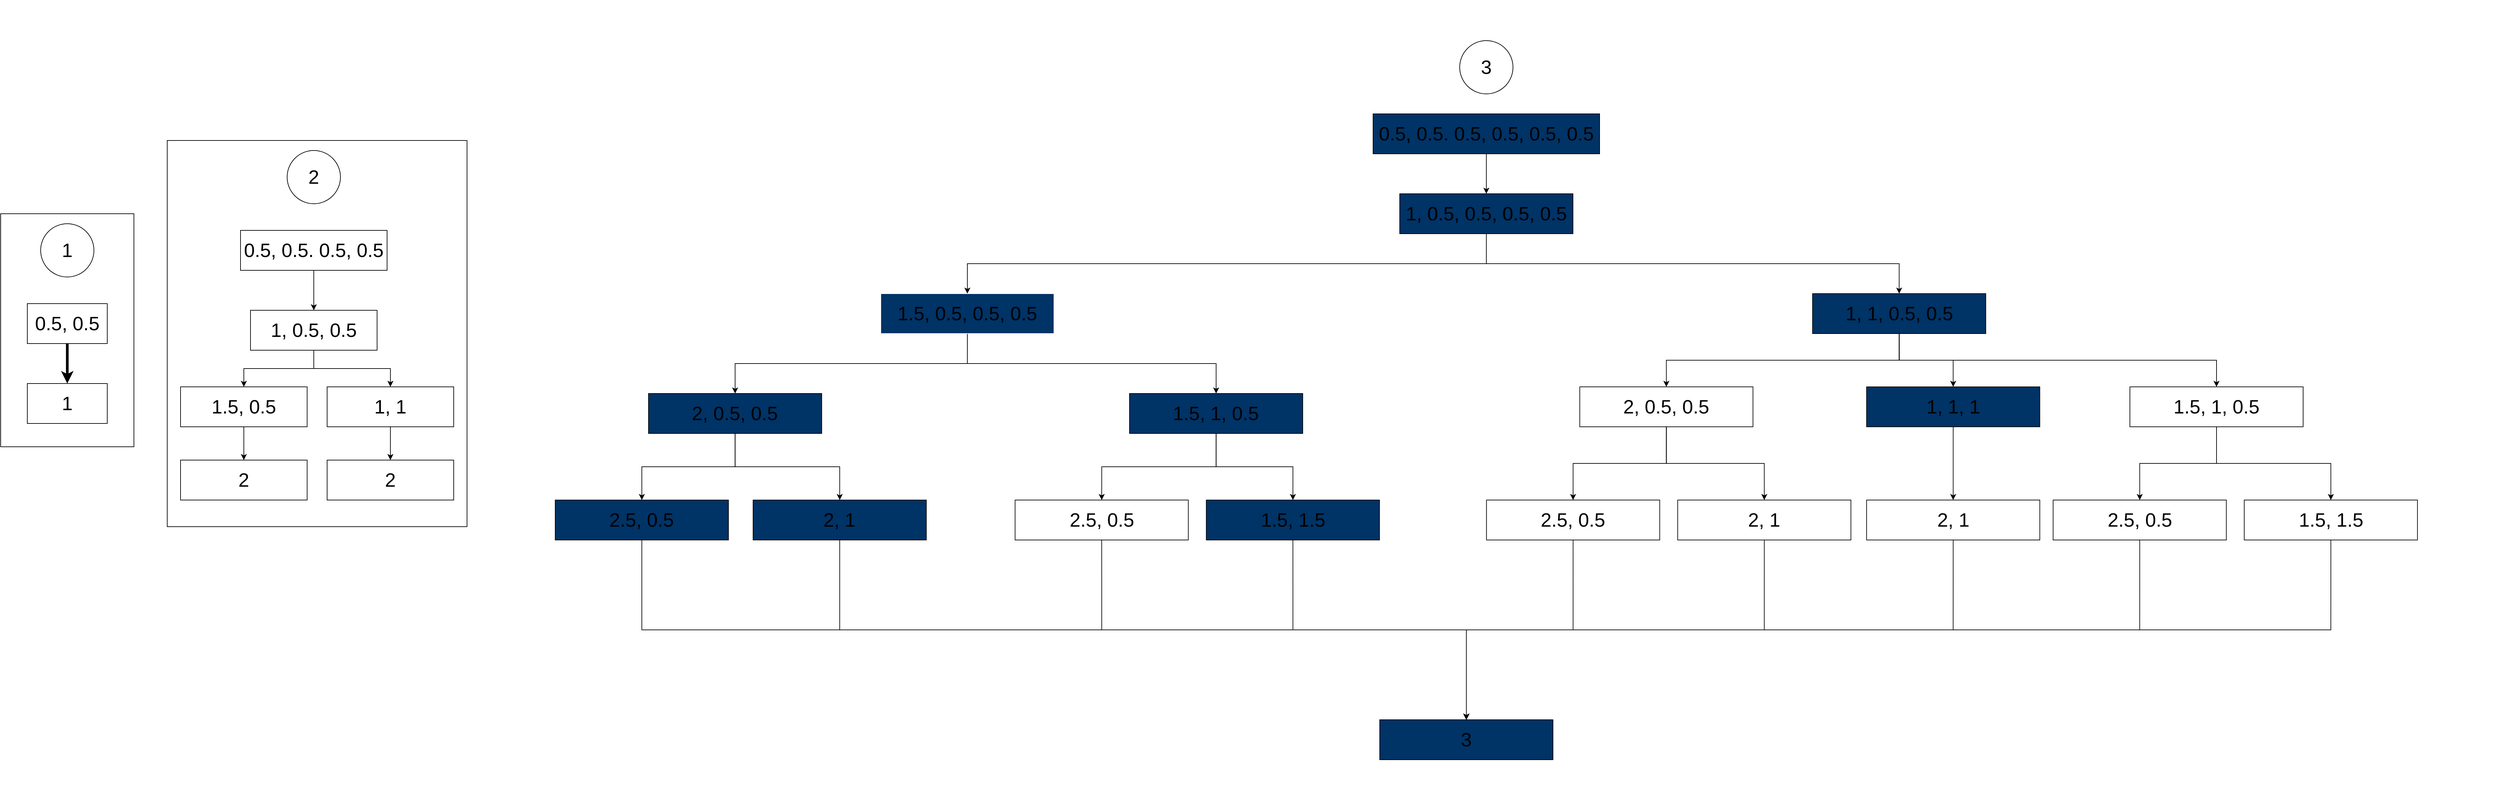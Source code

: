 <mxfile version="21.3.8" type="device">
  <diagram name="Page-1" id="WVoHbfUd0slccV3la46A">
    <mxGraphModel dx="5687" dy="3159" grid="1" gridSize="10" guides="1" tooltips="1" connect="1" arrows="1" fold="1" page="1" pageScale="1" pageWidth="827" pageHeight="1169" math="0" shadow="0">
      <root>
        <mxCell id="0" />
        <mxCell id="1" parent="0" />
        <mxCell id="xWP7a185znjLMcKoGspA-94" value="" style="rounded=0;whiteSpace=wrap;html=1;strokeColor=#ffffff;" vertex="1" parent="1">
          <mxGeometry x="-430" y="-290" width="3010" height="1190" as="geometry" />
        </mxCell>
        <mxCell id="xWP7a185znjLMcKoGspA-70" style="edgeStyle=orthogonalEdgeStyle;rounded=0;orthogonalLoop=1;jettySize=auto;html=1;exitX=0.5;exitY=1;exitDx=0;exitDy=0;entryX=0.5;entryY=0;entryDx=0;entryDy=0;" edge="1" parent="1" source="xWP7a185znjLMcKoGspA-22" target="xWP7a185znjLMcKoGspA-24">
          <mxGeometry relative="1" as="geometry" />
        </mxCell>
        <mxCell id="xWP7a185znjLMcKoGspA-22" value="&lt;font style=&quot;font-size: 29px;&quot;&gt;0.5, 0.5. 0.5, 0.5, 0.5, 0.5&lt;/font&gt;" style="rounded=0;whiteSpace=wrap;html=1;fillColor=#003366;" vertex="1" parent="1">
          <mxGeometry x="890" y="-120" width="340" height="60" as="geometry" />
        </mxCell>
        <mxCell id="xWP7a185znjLMcKoGspA-23" value="&lt;font style=&quot;font-size: 29px;&quot;&gt;3&lt;/font&gt;" style="ellipse;whiteSpace=wrap;html=1;aspect=fixed;" vertex="1" parent="1">
          <mxGeometry x="1020" y="-230" width="80" height="80" as="geometry" />
        </mxCell>
        <mxCell id="xWP7a185znjLMcKoGspA-64" style="edgeStyle=orthogonalEdgeStyle;rounded=0;orthogonalLoop=1;jettySize=auto;html=1;exitX=0.5;exitY=1;exitDx=0;exitDy=0;entryX=0.5;entryY=0;entryDx=0;entryDy=0;" edge="1" parent="1" source="xWP7a185znjLMcKoGspA-24" target="xWP7a185znjLMcKoGspA-38">
          <mxGeometry relative="1" as="geometry" />
        </mxCell>
        <mxCell id="xWP7a185znjLMcKoGspA-93" style="edgeStyle=orthogonalEdgeStyle;rounded=0;orthogonalLoop=1;jettySize=auto;html=1;exitX=0.5;exitY=1;exitDx=0;exitDy=0;entryX=0.5;entryY=0;entryDx=0;entryDy=0;" edge="1" parent="1" source="xWP7a185znjLMcKoGspA-24" target="xWP7a185znjLMcKoGspA-28">
          <mxGeometry relative="1" as="geometry" />
        </mxCell>
        <mxCell id="xWP7a185znjLMcKoGspA-24" value="&lt;font style=&quot;font-size: 29px;&quot;&gt;1, 0.5, 0.5, 0.5, 0.5&lt;/font&gt;" style="rounded=0;whiteSpace=wrap;html=1;fillColor=#003366;" vertex="1" parent="1">
          <mxGeometry x="930" width="260" height="60" as="geometry" />
        </mxCell>
        <mxCell id="xWP7a185znjLMcKoGspA-26" value="" style="group" vertex="1" connectable="0" parent="1">
          <mxGeometry x="-1170" y="30" width="200" height="350" as="geometry" />
        </mxCell>
        <mxCell id="xWP7a185znjLMcKoGspA-25" value="" style="rounded=0;whiteSpace=wrap;html=1;" vertex="1" parent="xWP7a185znjLMcKoGspA-26">
          <mxGeometry width="200" height="350" as="geometry" />
        </mxCell>
        <mxCell id="xWP7a185znjLMcKoGspA-1" value="&lt;font style=&quot;font-size: 29px;&quot;&gt;0.5, 0.5&lt;/font&gt;" style="rounded=0;whiteSpace=wrap;html=1;" vertex="1" parent="xWP7a185znjLMcKoGspA-26">
          <mxGeometry x="40" y="135" width="120" height="60" as="geometry" />
        </mxCell>
        <mxCell id="xWP7a185znjLMcKoGspA-3" value="&lt;font style=&quot;font-size: 29px;&quot;&gt;1&lt;/font&gt;" style="ellipse;whiteSpace=wrap;html=1;aspect=fixed;" vertex="1" parent="xWP7a185znjLMcKoGspA-26">
          <mxGeometry x="60" y="15" width="80" height="80" as="geometry" />
        </mxCell>
        <mxCell id="xWP7a185znjLMcKoGspA-4" value="&lt;font style=&quot;font-size: 29px;&quot;&gt;1&lt;/font&gt;" style="rounded=0;whiteSpace=wrap;html=1;" vertex="1" parent="xWP7a185znjLMcKoGspA-26">
          <mxGeometry x="40" y="255" width="120" height="60" as="geometry" />
        </mxCell>
        <mxCell id="xWP7a185znjLMcKoGspA-5" style="edgeStyle=orthogonalEdgeStyle;rounded=0;orthogonalLoop=1;jettySize=auto;html=1;entryX=0.5;entryY=0;entryDx=0;entryDy=0;strokeWidth=4;" edge="1" parent="xWP7a185znjLMcKoGspA-26" source="xWP7a185znjLMcKoGspA-1" target="xWP7a185znjLMcKoGspA-4">
          <mxGeometry relative="1" as="geometry" />
        </mxCell>
        <mxCell id="xWP7a185znjLMcKoGspA-27" value="" style="group" vertex="1" connectable="0" parent="1">
          <mxGeometry x="-920" y="-80" width="450" height="580" as="geometry" />
        </mxCell>
        <mxCell id="xWP7a185znjLMcKoGspA-20" value="" style="rounded=0;whiteSpace=wrap;html=1;" vertex="1" parent="xWP7a185znjLMcKoGspA-27">
          <mxGeometry width="450" height="580" as="geometry" />
        </mxCell>
        <mxCell id="xWP7a185znjLMcKoGspA-8" value="&lt;font style=&quot;font-size: 29px;&quot;&gt;0.5, 0.5. 0.5, 0.5&lt;/font&gt;" style="rounded=0;whiteSpace=wrap;html=1;" vertex="1" parent="xWP7a185znjLMcKoGspA-27">
          <mxGeometry x="110" y="135" width="220" height="60" as="geometry" />
        </mxCell>
        <mxCell id="xWP7a185znjLMcKoGspA-9" value="&lt;font style=&quot;font-size: 29px;&quot;&gt;2&lt;/font&gt;" style="ellipse;whiteSpace=wrap;html=1;aspect=fixed;" vertex="1" parent="xWP7a185znjLMcKoGspA-27">
          <mxGeometry x="180" y="15" width="80" height="80" as="geometry" />
        </mxCell>
        <mxCell id="xWP7a185znjLMcKoGspA-10" value="&lt;font style=&quot;font-size: 29px;&quot;&gt;1, 0.5, 0.5&lt;/font&gt;" style="rounded=0;whiteSpace=wrap;html=1;" vertex="1" parent="xWP7a185znjLMcKoGspA-27">
          <mxGeometry x="125" y="255" width="190" height="60" as="geometry" />
        </mxCell>
        <mxCell id="xWP7a185znjLMcKoGspA-7" style="edgeStyle=orthogonalEdgeStyle;rounded=0;orthogonalLoop=1;jettySize=auto;html=1;entryX=0.5;entryY=0;entryDx=0;entryDy=0;strokeWidth=1;" edge="1" source="xWP7a185znjLMcKoGspA-8" target="xWP7a185znjLMcKoGspA-10" parent="xWP7a185znjLMcKoGspA-27">
          <mxGeometry relative="1" as="geometry" />
        </mxCell>
        <mxCell id="xWP7a185znjLMcKoGspA-12" value="&lt;font style=&quot;font-size: 29px;&quot;&gt;1, 1&lt;/font&gt;" style="rounded=0;whiteSpace=wrap;html=1;" vertex="1" parent="xWP7a185znjLMcKoGspA-27">
          <mxGeometry x="240" y="370" width="190" height="60" as="geometry" />
        </mxCell>
        <mxCell id="xWP7a185znjLMcKoGspA-15" style="edgeStyle=orthogonalEdgeStyle;rounded=0;orthogonalLoop=1;jettySize=auto;html=1;entryX=0.5;entryY=0;entryDx=0;entryDy=0;" edge="1" parent="xWP7a185znjLMcKoGspA-27" source="xWP7a185znjLMcKoGspA-10" target="xWP7a185znjLMcKoGspA-12">
          <mxGeometry relative="1" as="geometry" />
        </mxCell>
        <mxCell id="xWP7a185znjLMcKoGspA-96" style="edgeStyle=orthogonalEdgeStyle;rounded=0;orthogonalLoop=1;jettySize=auto;html=1;exitX=0.5;exitY=1;exitDx=0;exitDy=0;entryX=0.5;entryY=0;entryDx=0;entryDy=0;" edge="1" parent="xWP7a185znjLMcKoGspA-27" source="xWP7a185znjLMcKoGspA-13" target="xWP7a185znjLMcKoGspA-95">
          <mxGeometry relative="1" as="geometry" />
        </mxCell>
        <mxCell id="xWP7a185znjLMcKoGspA-13" value="&lt;font style=&quot;font-size: 29px;&quot;&gt;1.5, 0.5&lt;/font&gt;" style="rounded=0;whiteSpace=wrap;html=1;" vertex="1" parent="xWP7a185znjLMcKoGspA-27">
          <mxGeometry x="20" y="370" width="190" height="60" as="geometry" />
        </mxCell>
        <mxCell id="xWP7a185znjLMcKoGspA-14" style="edgeStyle=orthogonalEdgeStyle;rounded=0;orthogonalLoop=1;jettySize=auto;html=1;entryX=0.5;entryY=0;entryDx=0;entryDy=0;" edge="1" parent="xWP7a185znjLMcKoGspA-27" source="xWP7a185znjLMcKoGspA-10" target="xWP7a185znjLMcKoGspA-13">
          <mxGeometry relative="1" as="geometry" />
        </mxCell>
        <mxCell id="xWP7a185znjLMcKoGspA-16" value="&lt;span style=&quot;font-size: 29px;&quot;&gt;2&lt;/span&gt;" style="rounded=0;whiteSpace=wrap;html=1;" vertex="1" parent="xWP7a185znjLMcKoGspA-27">
          <mxGeometry x="240" y="480" width="190" height="60" as="geometry" />
        </mxCell>
        <mxCell id="xWP7a185znjLMcKoGspA-18" style="edgeStyle=orthogonalEdgeStyle;rounded=0;orthogonalLoop=1;jettySize=auto;html=1;entryX=0.5;entryY=0;entryDx=0;entryDy=0;" edge="1" parent="xWP7a185znjLMcKoGspA-27" source="xWP7a185znjLMcKoGspA-12" target="xWP7a185znjLMcKoGspA-16">
          <mxGeometry relative="1" as="geometry" />
        </mxCell>
        <mxCell id="xWP7a185znjLMcKoGspA-95" value="&lt;span style=&quot;font-size: 29px;&quot;&gt;2&lt;/span&gt;" style="rounded=0;whiteSpace=wrap;html=1;" vertex="1" parent="xWP7a185znjLMcKoGspA-27">
          <mxGeometry x="20" y="480" width="190" height="60" as="geometry" />
        </mxCell>
        <mxCell id="xWP7a185znjLMcKoGspA-105" style="edgeStyle=orthogonalEdgeStyle;rounded=0;orthogonalLoop=1;jettySize=auto;html=1;exitX=0.5;exitY=1;exitDx=0;exitDy=0;entryX=0.5;entryY=0;entryDx=0;entryDy=0;" edge="1" parent="1" source="xWP7a185znjLMcKoGspA-28" target="xWP7a185znjLMcKoGspA-33">
          <mxGeometry relative="1" as="geometry" />
        </mxCell>
        <mxCell id="xWP7a185znjLMcKoGspA-106" style="edgeStyle=orthogonalEdgeStyle;rounded=0;orthogonalLoop=1;jettySize=auto;html=1;exitX=0.5;exitY=1;exitDx=0;exitDy=0;entryX=0.5;entryY=0;entryDx=0;entryDy=0;" edge="1" parent="1" source="xWP7a185znjLMcKoGspA-28" target="xWP7a185znjLMcKoGspA-34">
          <mxGeometry relative="1" as="geometry" />
        </mxCell>
        <mxCell id="xWP7a185znjLMcKoGspA-28" value="&lt;font style=&quot;font-size: 29px;&quot;&gt;1.5, 0.5, 0.5, 0.5&lt;/font&gt;" style="rounded=0;whiteSpace=wrap;html=1;strokeColor=#ffffff;fillColor=#003366;" vertex="1" parent="1">
          <mxGeometry x="151.02" y="150" width="260" height="60" as="geometry" />
        </mxCell>
        <mxCell id="xWP7a185znjLMcKoGspA-73" style="edgeStyle=orthogonalEdgeStyle;rounded=0;orthogonalLoop=1;jettySize=auto;html=1;exitX=0.5;exitY=1;exitDx=0;exitDy=0;entryX=0.5;entryY=0;entryDx=0;entryDy=0;" edge="1" parent="1" source="xWP7a185znjLMcKoGspA-30" target="xWP7a185znjLMcKoGspA-52">
          <mxGeometry relative="1" as="geometry" />
        </mxCell>
        <mxCell id="xWP7a185znjLMcKoGspA-75" style="edgeStyle=orthogonalEdgeStyle;rounded=0;orthogonalLoop=1;jettySize=auto;html=1;exitX=0.5;exitY=1;exitDx=0;exitDy=0;entryX=0.5;entryY=0;entryDx=0;entryDy=0;" edge="1" parent="1" source="xWP7a185znjLMcKoGspA-30" target="xWP7a185znjLMcKoGspA-53">
          <mxGeometry relative="1" as="geometry" />
        </mxCell>
        <mxCell id="xWP7a185znjLMcKoGspA-30" value="&lt;font style=&quot;font-size: 29px;&quot;&gt;2, 0.5, 0.5&lt;/font&gt;" style="rounded=0;whiteSpace=wrap;html=1;" vertex="1" parent="1">
          <mxGeometry x="1200.22" y="290" width="260" height="60" as="geometry" />
        </mxCell>
        <mxCell id="xWP7a185znjLMcKoGspA-66" style="edgeStyle=orthogonalEdgeStyle;rounded=0;orthogonalLoop=1;jettySize=auto;html=1;exitX=0.5;exitY=1;exitDx=0;exitDy=0;entryX=0.5;entryY=0;entryDx=0;entryDy=0;" edge="1" parent="1" source="xWP7a185znjLMcKoGspA-33" target="xWP7a185znjLMcKoGspA-45">
          <mxGeometry relative="1" as="geometry" />
        </mxCell>
        <mxCell id="xWP7a185znjLMcKoGspA-92" style="edgeStyle=orthogonalEdgeStyle;rounded=0;orthogonalLoop=1;jettySize=auto;html=1;exitX=0.5;exitY=1;exitDx=0;exitDy=0;entryX=0.5;entryY=0;entryDx=0;entryDy=0;" edge="1" parent="1" source="xWP7a185znjLMcKoGspA-33" target="xWP7a185znjLMcKoGspA-90">
          <mxGeometry relative="1" as="geometry" />
        </mxCell>
        <mxCell id="xWP7a185znjLMcKoGspA-33" value="&lt;font style=&quot;font-size: 29px;&quot;&gt;2, 0.5, 0.5&lt;/font&gt;" style="rounded=0;whiteSpace=wrap;html=1;fillColor=#003366;" vertex="1" parent="1">
          <mxGeometry x="-197.6" y="300" width="260" height="60" as="geometry" />
        </mxCell>
        <mxCell id="xWP7a185znjLMcKoGspA-71" style="edgeStyle=orthogonalEdgeStyle;rounded=0;orthogonalLoop=1;jettySize=auto;html=1;exitX=0.5;exitY=1;exitDx=0;exitDy=0;entryX=0.5;entryY=0;entryDx=0;entryDy=0;" edge="1" parent="1" source="xWP7a185znjLMcKoGspA-34" target="xWP7a185znjLMcKoGspA-46">
          <mxGeometry relative="1" as="geometry" />
        </mxCell>
        <mxCell id="xWP7a185znjLMcKoGspA-72" style="edgeStyle=orthogonalEdgeStyle;rounded=0;orthogonalLoop=1;jettySize=auto;html=1;exitX=0.5;exitY=1;exitDx=0;exitDy=0;entryX=0.5;entryY=0;entryDx=0;entryDy=0;" edge="1" parent="1" source="xWP7a185znjLMcKoGspA-34" target="xWP7a185znjLMcKoGspA-47">
          <mxGeometry relative="1" as="geometry" />
        </mxCell>
        <mxCell id="xWP7a185znjLMcKoGspA-34" value="&lt;font style=&quot;font-size: 29px;&quot;&gt;1.5, 1, 0.5&lt;/font&gt;" style="rounded=0;whiteSpace=wrap;html=1;fillColor=#003366;" vertex="1" parent="1">
          <mxGeometry x="524.4" y="300" width="260" height="60" as="geometry" />
        </mxCell>
        <mxCell id="xWP7a185znjLMcKoGspA-62" style="edgeStyle=orthogonalEdgeStyle;rounded=0;orthogonalLoop=1;jettySize=auto;html=1;exitX=0.5;exitY=1;exitDx=0;exitDy=0;entryX=0.5;entryY=0;entryDx=0;entryDy=0;" edge="1" parent="1" source="xWP7a185znjLMcKoGspA-38" target="xWP7a185znjLMcKoGspA-30">
          <mxGeometry relative="1" as="geometry" />
        </mxCell>
        <mxCell id="xWP7a185znjLMcKoGspA-63" style="edgeStyle=orthogonalEdgeStyle;rounded=0;orthogonalLoop=1;jettySize=auto;html=1;exitX=0.5;exitY=1;exitDx=0;exitDy=0;entryX=0.5;entryY=0;entryDx=0;entryDy=0;" edge="1" parent="1" source="xWP7a185znjLMcKoGspA-38" target="xWP7a185znjLMcKoGspA-39">
          <mxGeometry relative="1" as="geometry" />
        </mxCell>
        <mxCell id="xWP7a185znjLMcKoGspA-103" style="edgeStyle=orthogonalEdgeStyle;rounded=0;orthogonalLoop=1;jettySize=auto;html=1;exitX=0.5;exitY=1;exitDx=0;exitDy=0;entryX=0.5;entryY=0;entryDx=0;entryDy=0;" edge="1" parent="1" source="xWP7a185znjLMcKoGspA-38" target="xWP7a185znjLMcKoGspA-99">
          <mxGeometry relative="1" as="geometry" />
        </mxCell>
        <mxCell id="xWP7a185znjLMcKoGspA-38" value="&lt;font style=&quot;font-size: 29px;&quot;&gt;1, 1, 0.5, 0.5&lt;/font&gt;" style="rounded=0;whiteSpace=wrap;html=1;fillColor=#003366;" vertex="1" parent="1">
          <mxGeometry x="1549.65" y="150" width="260" height="60" as="geometry" />
        </mxCell>
        <mxCell id="xWP7a185znjLMcKoGspA-60" style="edgeStyle=orthogonalEdgeStyle;rounded=0;orthogonalLoop=1;jettySize=auto;html=1;exitX=0.5;exitY=1;exitDx=0;exitDy=0;entryX=0.5;entryY=0;entryDx=0;entryDy=0;" edge="1" parent="1" source="xWP7a185znjLMcKoGspA-39" target="xWP7a185znjLMcKoGspA-55">
          <mxGeometry relative="1" as="geometry" />
        </mxCell>
        <mxCell id="xWP7a185znjLMcKoGspA-61" style="edgeStyle=orthogonalEdgeStyle;rounded=0;orthogonalLoop=1;jettySize=auto;html=1;exitX=0.5;exitY=1;exitDx=0;exitDy=0;entryX=0.5;entryY=0;entryDx=0;entryDy=0;" edge="1" parent="1" source="xWP7a185znjLMcKoGspA-39" target="xWP7a185znjLMcKoGspA-56">
          <mxGeometry relative="1" as="geometry" />
        </mxCell>
        <mxCell id="xWP7a185znjLMcKoGspA-39" value="&lt;font style=&quot;font-size: 29px;&quot;&gt;1.5, 1, 0.5&lt;/font&gt;" style="rounded=0;whiteSpace=wrap;html=1;" vertex="1" parent="1">
          <mxGeometry x="2025.99" y="290" width="260" height="60" as="geometry" />
        </mxCell>
        <mxCell id="xWP7a185znjLMcKoGspA-79" style="edgeStyle=orthogonalEdgeStyle;rounded=0;orthogonalLoop=1;jettySize=auto;html=1;exitX=0.5;exitY=1;exitDx=0;exitDy=0;entryX=0.5;entryY=0;entryDx=0;entryDy=0;" edge="1" parent="1" source="xWP7a185znjLMcKoGspA-45" target="xWP7a185znjLMcKoGspA-76">
          <mxGeometry relative="1" as="geometry" />
        </mxCell>
        <mxCell id="xWP7a185znjLMcKoGspA-45" value="&lt;font style=&quot;font-size: 29px;&quot;&gt;2, 1&lt;/font&gt;" style="rounded=0;whiteSpace=wrap;html=1;fillColor=#003366;" vertex="1" parent="1">
          <mxGeometry x="-40.6" y="460" width="260" height="60" as="geometry" />
        </mxCell>
        <mxCell id="xWP7a185znjLMcKoGspA-80" style="edgeStyle=orthogonalEdgeStyle;rounded=0;orthogonalLoop=1;jettySize=auto;html=1;exitX=0.5;exitY=1;exitDx=0;exitDy=0;entryX=0.5;entryY=0;entryDx=0;entryDy=0;" edge="1" parent="1" source="xWP7a185znjLMcKoGspA-46" target="xWP7a185znjLMcKoGspA-76">
          <mxGeometry relative="1" as="geometry" />
        </mxCell>
        <mxCell id="xWP7a185znjLMcKoGspA-46" value="&lt;font style=&quot;font-size: 29px;&quot;&gt;2.5, 0.5&lt;/font&gt;" style="rounded=0;whiteSpace=wrap;html=1;" vertex="1" parent="1">
          <mxGeometry x="352.65" y="460" width="260" height="60" as="geometry" />
        </mxCell>
        <mxCell id="xWP7a185znjLMcKoGspA-81" style="edgeStyle=orthogonalEdgeStyle;rounded=0;orthogonalLoop=1;jettySize=auto;html=1;exitX=0.5;exitY=1;exitDx=0;exitDy=0;entryX=0.5;entryY=0;entryDx=0;entryDy=0;" edge="1" parent="1" source="xWP7a185znjLMcKoGspA-47" target="xWP7a185znjLMcKoGspA-76">
          <mxGeometry relative="1" as="geometry" />
        </mxCell>
        <mxCell id="xWP7a185znjLMcKoGspA-47" value="&lt;font style=&quot;font-size: 29px;&quot;&gt;1.5, 1.5&lt;/font&gt;" style="rounded=0;whiteSpace=wrap;html=1;fillColor=#003366;" vertex="1" parent="1">
          <mxGeometry x="639.65" y="460" width="260" height="60" as="geometry" />
        </mxCell>
        <mxCell id="xWP7a185znjLMcKoGspA-82" style="edgeStyle=orthogonalEdgeStyle;rounded=0;orthogonalLoop=1;jettySize=auto;html=1;exitX=0.5;exitY=1;exitDx=0;exitDy=0;entryX=0.5;entryY=0;entryDx=0;entryDy=0;" edge="1" parent="1" source="xWP7a185znjLMcKoGspA-52" target="xWP7a185znjLMcKoGspA-76">
          <mxGeometry relative="1" as="geometry" />
        </mxCell>
        <mxCell id="xWP7a185znjLMcKoGspA-52" value="&lt;font style=&quot;font-size: 29px;&quot;&gt;2.5, 0.5&lt;/font&gt;" style="rounded=0;whiteSpace=wrap;html=1;" vertex="1" parent="1">
          <mxGeometry x="1060.22" y="460" width="260" height="60" as="geometry" />
        </mxCell>
        <mxCell id="xWP7a185znjLMcKoGspA-83" style="edgeStyle=orthogonalEdgeStyle;rounded=0;orthogonalLoop=1;jettySize=auto;html=1;exitX=0.5;exitY=1;exitDx=0;exitDy=0;entryX=0.5;entryY=0;entryDx=0;entryDy=0;" edge="1" parent="1" source="xWP7a185znjLMcKoGspA-53" target="xWP7a185znjLMcKoGspA-76">
          <mxGeometry relative="1" as="geometry" />
        </mxCell>
        <mxCell id="xWP7a185znjLMcKoGspA-53" value="&lt;font style=&quot;font-size: 29px;&quot;&gt;2, 1&lt;/font&gt;" style="rounded=0;whiteSpace=wrap;html=1;" vertex="1" parent="1">
          <mxGeometry x="1347.22" y="460" width="260" height="60" as="geometry" />
        </mxCell>
        <mxCell id="xWP7a185znjLMcKoGspA-84" style="edgeStyle=orthogonalEdgeStyle;rounded=0;orthogonalLoop=1;jettySize=auto;html=1;exitX=0.5;exitY=1;exitDx=0;exitDy=0;entryX=0.5;entryY=0;entryDx=0;entryDy=0;" edge="1" parent="1" source="xWP7a185znjLMcKoGspA-55" target="xWP7a185znjLMcKoGspA-76">
          <mxGeometry relative="1" as="geometry" />
        </mxCell>
        <mxCell id="xWP7a185znjLMcKoGspA-55" value="&lt;font style=&quot;font-size: 29px;&quot;&gt;2.5, 0.5&lt;/font&gt;" style="rounded=0;whiteSpace=wrap;html=1;" vertex="1" parent="1">
          <mxGeometry x="1910.74" y="460" width="260" height="60" as="geometry" />
        </mxCell>
        <mxCell id="xWP7a185znjLMcKoGspA-85" style="edgeStyle=orthogonalEdgeStyle;rounded=0;orthogonalLoop=1;jettySize=auto;html=1;exitX=0.5;exitY=1;exitDx=0;exitDy=0;entryX=0.5;entryY=0;entryDx=0;entryDy=0;" edge="1" parent="1" source="xWP7a185znjLMcKoGspA-56" target="xWP7a185znjLMcKoGspA-76">
          <mxGeometry relative="1" as="geometry" />
        </mxCell>
        <mxCell id="xWP7a185znjLMcKoGspA-56" value="&lt;font style=&quot;font-size: 29px;&quot;&gt;1.5, 1.5&lt;/font&gt;" style="rounded=0;whiteSpace=wrap;html=1;" vertex="1" parent="1">
          <mxGeometry x="2197.61" y="460" width="260" height="60" as="geometry" />
        </mxCell>
        <mxCell id="xWP7a185znjLMcKoGspA-76" value="&lt;font style=&quot;font-size: 29px;&quot;&gt;3&lt;/font&gt;" style="rounded=0;whiteSpace=wrap;html=1;fillColor=#003366;" vertex="1" parent="1">
          <mxGeometry x="900" y="790" width="260" height="60" as="geometry" />
        </mxCell>
        <mxCell id="xWP7a185znjLMcKoGspA-98" style="edgeStyle=orthogonalEdgeStyle;rounded=0;orthogonalLoop=1;jettySize=auto;html=1;exitX=0.5;exitY=1;exitDx=0;exitDy=0;entryX=0.5;entryY=0;entryDx=0;entryDy=0;" edge="1" parent="1" source="xWP7a185znjLMcKoGspA-90" target="xWP7a185znjLMcKoGspA-76">
          <mxGeometry relative="1" as="geometry" />
        </mxCell>
        <mxCell id="xWP7a185znjLMcKoGspA-90" value="&lt;font style=&quot;font-size: 29px;&quot;&gt;2.5, 0.5&lt;/font&gt;" style="rounded=0;whiteSpace=wrap;html=1;fillColor=#003366;" vertex="1" parent="1">
          <mxGeometry x="-337.6" y="460" width="260" height="60" as="geometry" />
        </mxCell>
        <mxCell id="xWP7a185znjLMcKoGspA-102" style="edgeStyle=orthogonalEdgeStyle;rounded=0;orthogonalLoop=1;jettySize=auto;html=1;exitX=0.5;exitY=1;exitDx=0;exitDy=0;entryX=0.5;entryY=0;entryDx=0;entryDy=0;" edge="1" parent="1" source="xWP7a185znjLMcKoGspA-99" target="xWP7a185znjLMcKoGspA-101">
          <mxGeometry relative="1" as="geometry" />
        </mxCell>
        <mxCell id="xWP7a185znjLMcKoGspA-99" value="&lt;font style=&quot;font-size: 29px;&quot;&gt;1, 1, 1&lt;/font&gt;" style="rounded=0;whiteSpace=wrap;html=1;fillColor=#003366;" vertex="1" parent="1">
          <mxGeometry x="1630.74" y="290" width="260" height="60" as="geometry" />
        </mxCell>
        <mxCell id="xWP7a185znjLMcKoGspA-104" style="edgeStyle=orthogonalEdgeStyle;rounded=0;orthogonalLoop=1;jettySize=auto;html=1;exitX=0.5;exitY=1;exitDx=0;exitDy=0;entryX=0.5;entryY=0;entryDx=0;entryDy=0;" edge="1" parent="1" source="xWP7a185znjLMcKoGspA-101" target="xWP7a185znjLMcKoGspA-76">
          <mxGeometry relative="1" as="geometry" />
        </mxCell>
        <mxCell id="xWP7a185znjLMcKoGspA-101" value="&lt;font style=&quot;font-size: 29px;&quot;&gt;2, 1&lt;/font&gt;" style="rounded=0;whiteSpace=wrap;html=1;" vertex="1" parent="1">
          <mxGeometry x="1630.74" y="460" width="260" height="60" as="geometry" />
        </mxCell>
      </root>
    </mxGraphModel>
  </diagram>
</mxfile>
